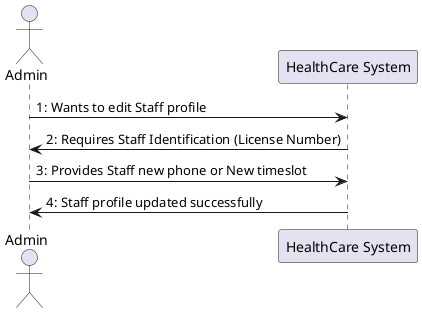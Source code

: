 @startuml EditStaff
actor Admin as A
participant "HealthCare System" as HCS

A -> HCS : 1: Wants to edit Staff profile
HCS -> A : 2: Requires Staff Identification (License Number)
A -> HCS : 3: Provides Staff new phone or New timeslot 
HCS -> A : 4: Staff profile updated successfully
@enduml
